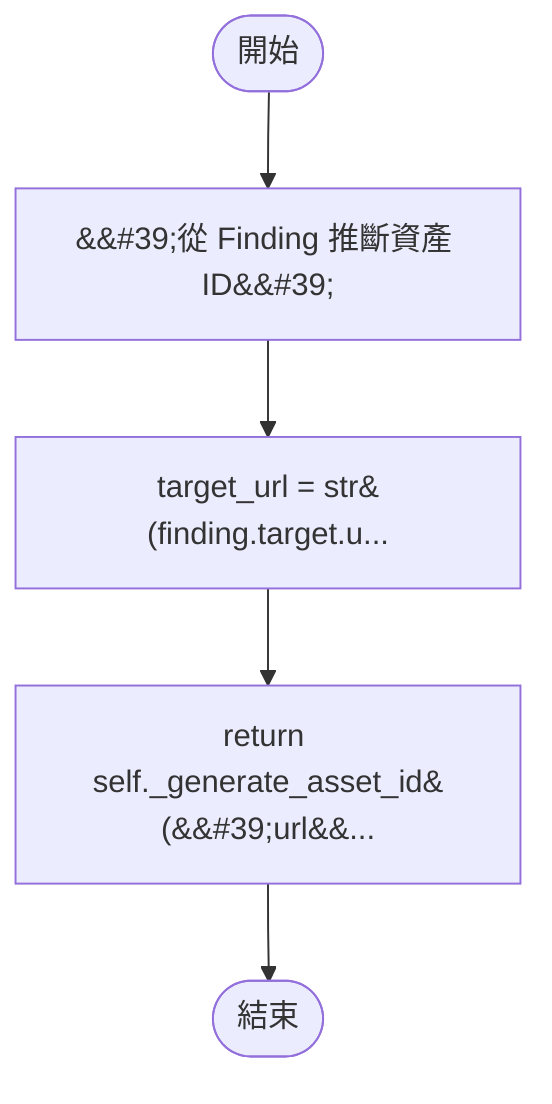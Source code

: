 flowchart TB
    n1([開始])
    n2([結束])
    n3[&amp;&#35;39;從 Finding 推斷資產 ID&amp;&#35;39;]
    n4[target_url = str&#40;finding.target.u...]
    n5[return self._generate_asset_id&#40;&amp;&#35;39;url&amp;&...]
    n1 --> n3
    n3 --> n4
    n4 --> n5
    n5 --> n2